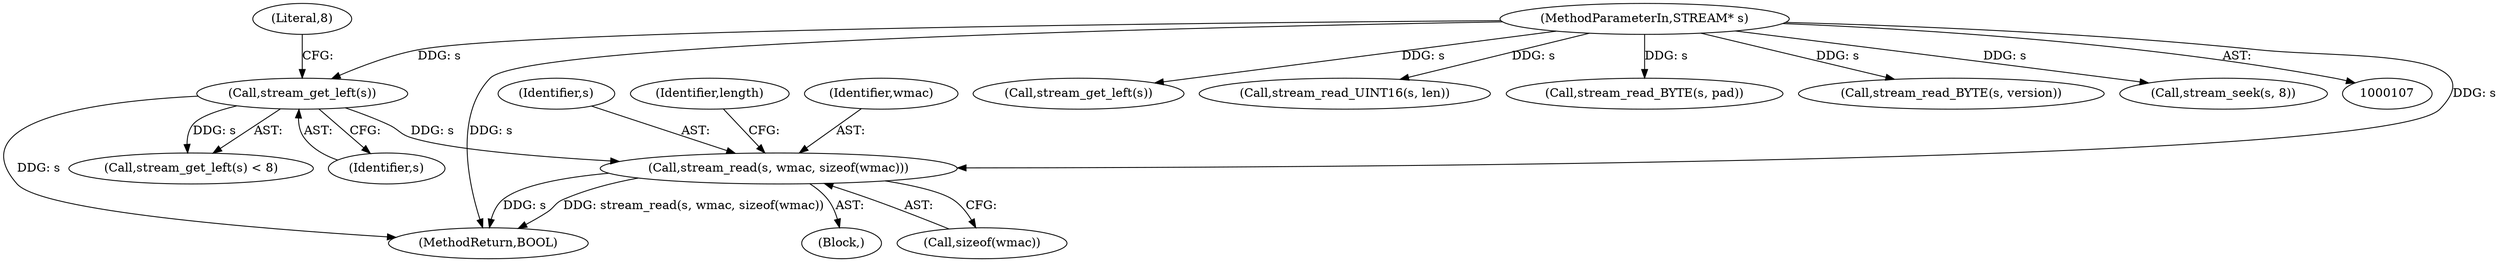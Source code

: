 digraph "0_FreeRDP_7d58aac24fe20ffaad7bd9b40c9ddf457c1b06e7@API" {
"1000198" [label="(Call,stream_read(s, wmac, sizeof(wmac)))"];
"1000193" [label="(Call,stream_get_left(s))"];
"1000109" [label="(MethodParameterIn,STREAM* s)"];
"1000195" [label="(Literal,8)"];
"1000199" [label="(Identifier,s)"];
"1000201" [label="(Call,sizeof(wmac))"];
"1000130" [label="(Call,stream_get_left(s))"];
"1000135" [label="(Call,stream_read_UINT16(s, len))"];
"1000141" [label="(Call,stream_read_BYTE(s, pad))"];
"1000204" [label="(Identifier,length)"];
"1000246" [label="(MethodReturn,BOOL)"];
"1000192" [label="(Call,stream_get_left(s) < 8)"];
"1000112" [label="(Block,)"];
"1000109" [label="(MethodParameterIn,STREAM* s)"];
"1000138" [label="(Call,stream_read_BYTE(s, version))"];
"1000200" [label="(Identifier,wmac)"];
"1000193" [label="(Call,stream_get_left(s))"];
"1000149" [label="(Call,stream_seek(s, 8))"];
"1000194" [label="(Identifier,s)"];
"1000198" [label="(Call,stream_read(s, wmac, sizeof(wmac)))"];
"1000198" -> "1000112"  [label="AST: "];
"1000198" -> "1000201"  [label="CFG: "];
"1000199" -> "1000198"  [label="AST: "];
"1000200" -> "1000198"  [label="AST: "];
"1000201" -> "1000198"  [label="AST: "];
"1000204" -> "1000198"  [label="CFG: "];
"1000198" -> "1000246"  [label="DDG: s"];
"1000198" -> "1000246"  [label="DDG: stream_read(s, wmac, sizeof(wmac))"];
"1000193" -> "1000198"  [label="DDG: s"];
"1000109" -> "1000198"  [label="DDG: s"];
"1000193" -> "1000192"  [label="AST: "];
"1000193" -> "1000194"  [label="CFG: "];
"1000194" -> "1000193"  [label="AST: "];
"1000195" -> "1000193"  [label="CFG: "];
"1000193" -> "1000246"  [label="DDG: s"];
"1000193" -> "1000192"  [label="DDG: s"];
"1000109" -> "1000193"  [label="DDG: s"];
"1000109" -> "1000107"  [label="AST: "];
"1000109" -> "1000246"  [label="DDG: s"];
"1000109" -> "1000130"  [label="DDG: s"];
"1000109" -> "1000135"  [label="DDG: s"];
"1000109" -> "1000138"  [label="DDG: s"];
"1000109" -> "1000141"  [label="DDG: s"];
"1000109" -> "1000149"  [label="DDG: s"];
}
